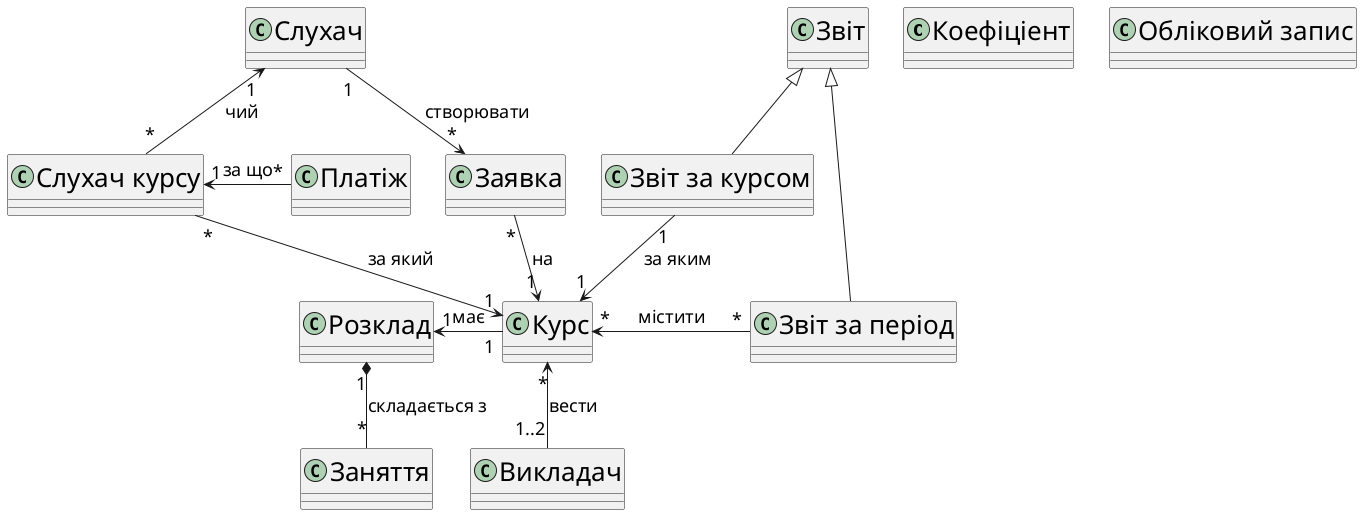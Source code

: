 @startuml

skinparam classFontSize 26
skinparam classArrowFontSize 18

class Коефіціент
class "Обліковий запис" as account
class Слухач
class Викладач
class Курс
class "Слухач курсу" as course_listener
class Платіж
class Звіт
class Заявка
class "Звіт за період" as term_report
class "Звіт за курсом" as course_report
class Розклад
class Заняття

Викладач "1..2" -u-> "*" Курс : вести
Слухач "1" -d-> "*" Заявка : створювати
Заявка "*" -d-> "1" Курс : на
Курс "1" -l> "1" Розклад : має
term_report "*" -l> "*" Курс : містити
course_report "1" --> "1" Курс : за яким
course_listener "*" -u-> "1" Слухач : чий
course_listener "*" -d-> "1" Курс : за який
Платіж "*" -l> "1" course_listener : за що

Розклад "1" *-d- "*" Заняття : складається з

course_report -u-|> Звіт
term_report -r|> Звіт

@enduml
